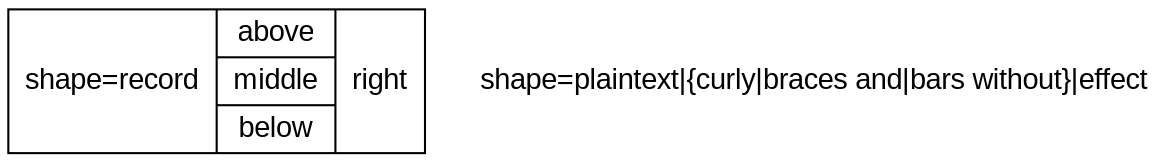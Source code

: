 digraph D {
    node [fontname="Arial"];

    node_A [shape=record    label="shape=record|{above|middle|below}|right"];
    node_B [shape=plaintext label="shape=plaintext|{curly|braces and|bars without}|effect"];
}